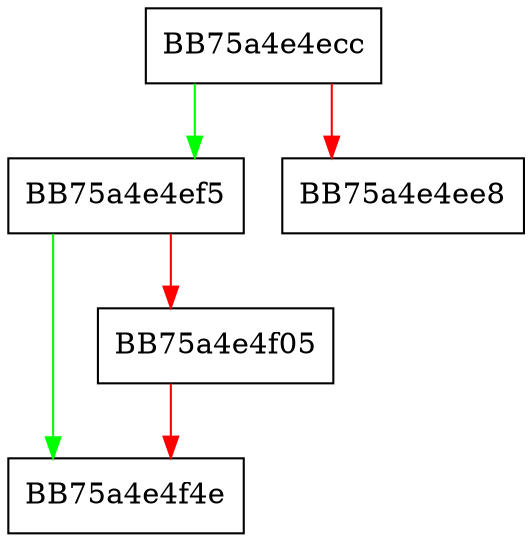 digraph _Clear_and_reserve_geometric {
  node [shape="box"];
  graph [splines=ortho];
  BB75a4e4ecc -> BB75a4e4ef5 [color="green"];
  BB75a4e4ecc -> BB75a4e4ee8 [color="red"];
  BB75a4e4ef5 -> BB75a4e4f4e [color="green"];
  BB75a4e4ef5 -> BB75a4e4f05 [color="red"];
  BB75a4e4f05 -> BB75a4e4f4e [color="red"];
}